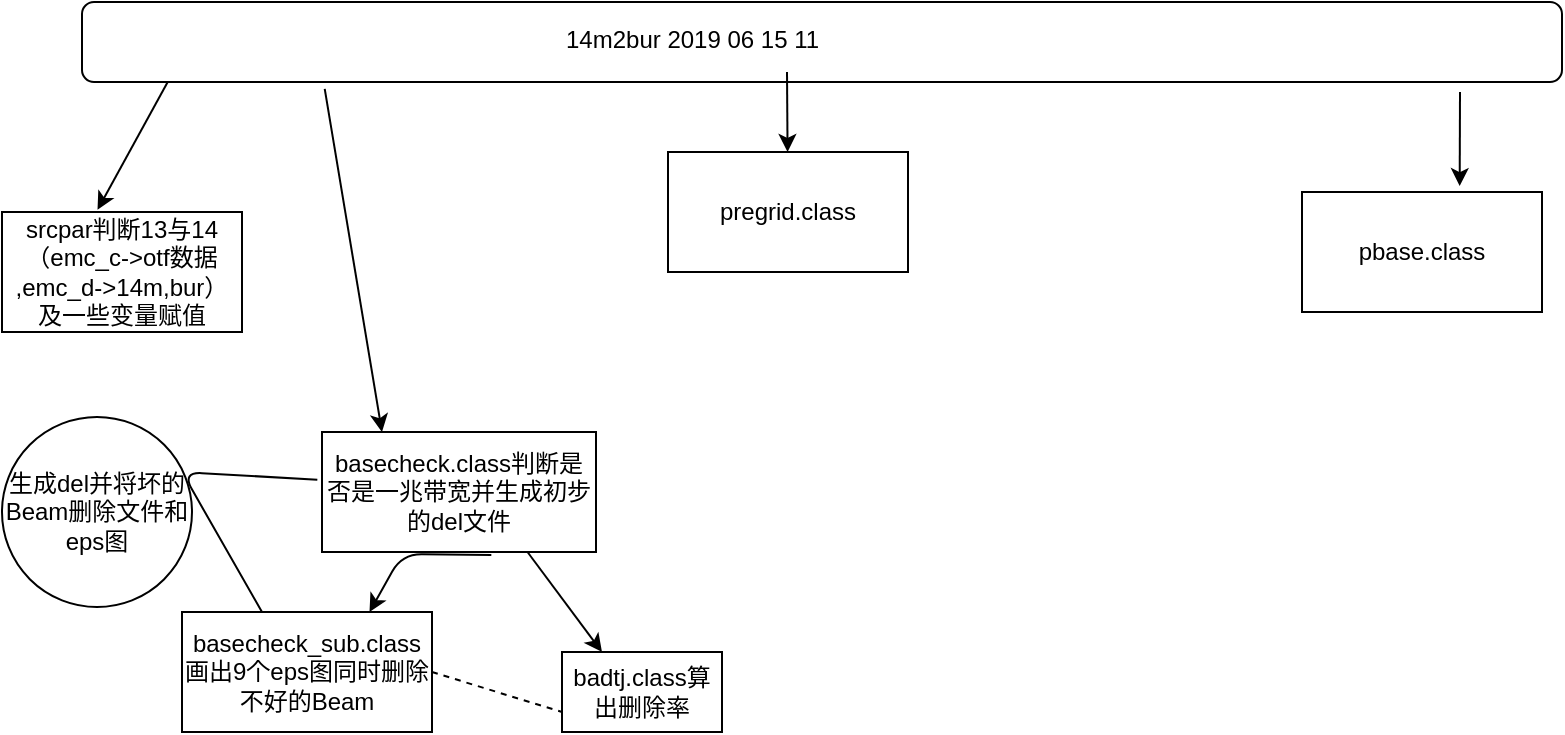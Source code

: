<mxfile version="10.8.9" type="github"><diagram id="7ypAmgLhwxIj_IhabiQf" name="ç¬¬ 1 é¡µ"><mxGraphModel dx="810" dy="484" grid="1" gridSize="10" guides="1" tooltips="1" connect="1" arrows="1" fold="1" page="1" pageScale="1" pageWidth="827" pageHeight="1169" math="0" shadow="0"><root><mxCell id="0"/><mxCell id="1" parent="0"/><mxCell id="9yLlcKNQQFqDJGaCqLJ5-2" value="" style="rounded=1;whiteSpace=wrap;html=1;" parent="1" vertex="1"><mxGeometry x="60" y="5" width="740" height="40" as="geometry"/></mxCell><mxCell id="9yLlcKNQQFqDJGaCqLJ5-3" value="14m2bur 2019 06 15 11" style="text;html=1;" parent="1" vertex="1"><mxGeometry x="300" y="10" width="150" height="30" as="geometry"/></mxCell><mxCell id="9yLlcKNQQFqDJGaCqLJ5-10" value="" style="endArrow=classic;html=1;exitX=0.164;exitY=1.085;exitDx=0;exitDy=0;exitPerimeter=0;" parent="1" edge="1" source="9yLlcKNQQFqDJGaCqLJ5-2"><mxGeometry width="50" height="50" relative="1" as="geometry"><mxPoint x="310" y="40" as="sourcePoint"/><mxPoint x="210" y="220" as="targetPoint"/></mxGeometry></mxCell><mxCell id="9yLlcKNQQFqDJGaCqLJ5-11" value="&lt;span&gt;srcpar判断13与14（emc_c-&amp;gt;otf数据 ,emc_d-&amp;gt;14m,bur）及一些变量赋值&lt;/span&gt;" style="rounded=0;whiteSpace=wrap;html=1;" parent="1" vertex="1"><mxGeometry x="20" y="110" width="120" height="60" as="geometry"/></mxCell><mxCell id="9yLlcKNQQFqDJGaCqLJ5-12" value="basecheck.class判断是否是一兆带宽并生成初步的del文件" style="rounded=0;whiteSpace=wrap;html=1;" parent="1" vertex="1"><mxGeometry x="180" y="220" width="137" height="60" as="geometry"/></mxCell><mxCell id="9yLlcKNQQFqDJGaCqLJ5-15" value="basecheck_sub.class画出9个eps图同时删除不好的Beam" style="rounded=0;whiteSpace=wrap;html=1;" parent="1" vertex="1"><mxGeometry x="110" y="310" width="125" height="60" as="geometry"/></mxCell><mxCell id="9yLlcKNQQFqDJGaCqLJ5-30" value="" style="endArrow=classic;html=1;exitX=0.618;exitY=1.024;exitDx=0;exitDy=0;exitPerimeter=0;entryX=0.75;entryY=0;entryDx=0;entryDy=0;" parent="1" source="9yLlcKNQQFqDJGaCqLJ5-12" edge="1" target="9yLlcKNQQFqDJGaCqLJ5-15"><mxGeometry width="50" height="50" relative="1" as="geometry"><mxPoint x="343.5" y="297" as="sourcePoint"/><mxPoint x="296.5" y="330" as="targetPoint"/><Array as="points"><mxPoint x="220" y="281"/></Array></mxGeometry></mxCell><mxCell id="9yLlcKNQQFqDJGaCqLJ5-31" value="" style="endArrow=classic;html=1;exitX=0.75;exitY=1;exitDx=0;exitDy=0;" parent="1" source="9yLlcKNQQFqDJGaCqLJ5-12" edge="1"><mxGeometry width="50" height="50" relative="1" as="geometry"><mxPoint x="350" y="190" as="sourcePoint"/><mxPoint x="320" y="330" as="targetPoint"/></mxGeometry></mxCell><mxCell id="9yLlcKNQQFqDJGaCqLJ5-32" value="badtj.class算出删除率" style="rounded=0;whiteSpace=wrap;html=1;" parent="1" vertex="1"><mxGeometry x="300" y="330" width="80" height="40" as="geometry"/></mxCell><mxCell id="9yLlcKNQQFqDJGaCqLJ5-33" value="" style="endArrow=classic;html=1;exitX=0.75;exitY=1;exitDx=0;exitDy=0;" parent="1" source="9yLlcKNQQFqDJGaCqLJ5-3" target="9yLlcKNQQFqDJGaCqLJ5-34" edge="1"><mxGeometry width="50" height="50" relative="1" as="geometry"><mxPoint x="400" y="90" as="sourcePoint"/><mxPoint x="380" y="110" as="targetPoint"/></mxGeometry></mxCell><mxCell id="9yLlcKNQQFqDJGaCqLJ5-34" value="pregrid.class" style="rounded=0;whiteSpace=wrap;html=1;" parent="1" vertex="1"><mxGeometry x="353" y="80" width="120" height="60" as="geometry"/></mxCell><mxCell id="9yLlcKNQQFqDJGaCqLJ5-35" value="" style="endArrow=none;dashed=1;html=1;exitX=1;exitY=0.5;exitDx=0;exitDy=0;" parent="1" source="9yLlcKNQQFqDJGaCqLJ5-15" edge="1"><mxGeometry width="50" height="50" relative="1" as="geometry"><mxPoint x="340" y="410" as="sourcePoint"/><mxPoint x="300" y="360" as="targetPoint"/></mxGeometry></mxCell><mxCell id="9yLlcKNQQFqDJGaCqLJ5-36" value="" style="endArrow=classic;html=1;entryX=0.657;entryY=-0.049;entryDx=0;entryDy=0;entryPerimeter=0;" parent="1" edge="1" target="9yLlcKNQQFqDJGaCqLJ5-37"><mxGeometry width="50" height="50" relative="1" as="geometry"><mxPoint x="749" y="50" as="sourcePoint"/><mxPoint x="570" y="90" as="targetPoint"/></mxGeometry></mxCell><mxCell id="9yLlcKNQQFqDJGaCqLJ5-37" value="pbase.class" style="rounded=0;whiteSpace=wrap;html=1;" parent="1" vertex="1"><mxGeometry x="670" y="100" width="120" height="60" as="geometry"/></mxCell><mxCell id="2vq7MfWEiIfVnwJtWB_f-5" value="" style="endArrow=classic;html=1;entryX=0.398;entryY=-0.018;entryDx=0;entryDy=0;entryPerimeter=0;exitX=0.058;exitY=0.998;exitDx=0;exitDy=0;exitPerimeter=0;" edge="1" parent="1" source="9yLlcKNQQFqDJGaCqLJ5-2" target="9yLlcKNQQFqDJGaCqLJ5-11"><mxGeometry width="50" height="50" relative="1" as="geometry"><mxPoint x="80" y="90" as="sourcePoint"/><mxPoint x="130" y="40" as="targetPoint"/></mxGeometry></mxCell><mxCell id="9yLlcKNQQFqDJGaCqLJ5-28" value="生成del并将坏的Beam删除文件和eps图" style="ellipse;whiteSpace=wrap;html=1;aspect=fixed;" parent="1" vertex="1"><mxGeometry x="20" y="212.5" width="95" height="95" as="geometry"/></mxCell><mxCell id="9yLlcKNQQFqDJGaCqLJ5-27" value="" style="endArrow=none;html=1;entryX=-0.017;entryY=0.398;entryDx=0;entryDy=0;entryPerimeter=0;" parent="1" edge="1" target="9yLlcKNQQFqDJGaCqLJ5-12"><mxGeometry width="50" height="50" relative="1" as="geometry"><mxPoint x="150" y="310" as="sourcePoint"/><mxPoint x="170" y="240" as="targetPoint"/><Array as="points"><mxPoint x="150" y="310"/><mxPoint x="110" y="240"/></Array></mxGeometry></mxCell></root></mxGraphModel></diagram></mxfile>